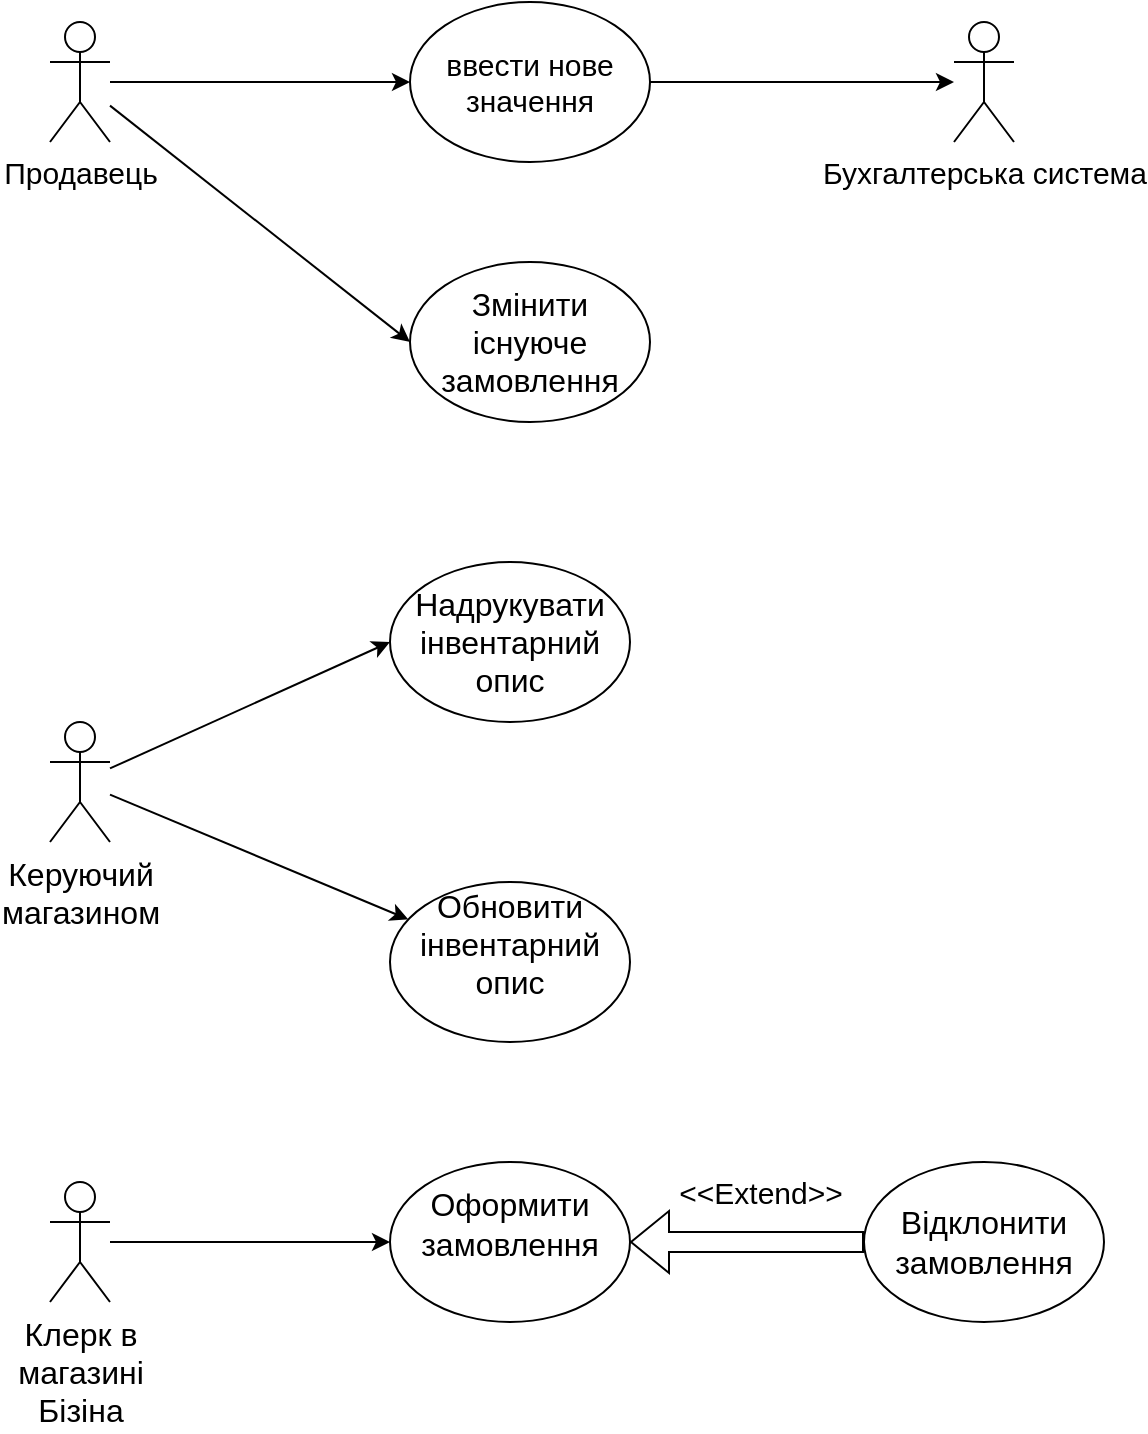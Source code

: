 <mxfile version="26.0.16">
  <diagram name="Страница — 1" id="9GRvXr8Zy24J4mVr865L">
    <mxGraphModel dx="1434" dy="756" grid="1" gridSize="10" guides="1" tooltips="1" connect="1" arrows="1" fold="1" page="1" pageScale="1" pageWidth="827" pageHeight="1169" math="0" shadow="0">
      <root>
        <mxCell id="0" />
        <mxCell id="1" parent="0" />
        <mxCell id="Od3M2AB7JYsDP9y4lrp4-1" value="Продавець" style="shape=umlActor;verticalLabelPosition=bottom;verticalAlign=top;html=1;outlineConnect=0;fontSize=15;fontFamily=Helvetica;" parent="1" vertex="1">
          <mxGeometry x="120" y="265" width="30" height="60" as="geometry" />
        </mxCell>
        <mxCell id="Od3M2AB7JYsDP9y4lrp4-3" value="ввести нове значення" style="ellipse;whiteSpace=wrap;html=1;fontFamily=Helvetica;fontSize=15;" parent="1" vertex="1">
          <mxGeometry x="300" y="255" width="120" height="80" as="geometry" />
        </mxCell>
        <mxCell id="Od3M2AB7JYsDP9y4lrp4-4" value="&lt;span id=&quot;docs-internal-guid-50df3b2d-7fff-fedf-c221-4941203f4315&quot;&gt;&lt;span style=&quot;font-size: 12pt; background-color: transparent; font-variant-numeric: normal; font-variant-east-asian: normal; font-variant-alternates: normal; font-variant-position: normal; font-variant-emoji: normal; vertical-align: baseline; white-space-collapse: preserve;&quot;&gt;&lt;font style=&quot;color: light-dark(rgb(0, 0, 0), rgb(255, 255, 255));&quot;&gt;Змінити існуюче замовлення&lt;/font&gt;&lt;/span&gt;&lt;/span&gt;" style="ellipse;whiteSpace=wrap;html=1;fontFamily=Helvetica;fontSize=15;" parent="1" vertex="1">
          <mxGeometry x="300" y="385" width="120" height="80" as="geometry" />
        </mxCell>
        <mxCell id="Od3M2AB7JYsDP9y4lrp4-6" value="" style="endArrow=classic;html=1;rounded=0;entryX=0;entryY=0.5;entryDx=0;entryDy=0;fontFamily=Helvetica;fontSize=15;" parent="1" source="Od3M2AB7JYsDP9y4lrp4-1" target="Od3M2AB7JYsDP9y4lrp4-4" edge="1">
          <mxGeometry width="50" height="50" relative="1" as="geometry">
            <mxPoint x="250" y="535" as="sourcePoint" />
            <mxPoint x="300" y="485" as="targetPoint" />
          </mxGeometry>
        </mxCell>
        <mxCell id="Od3M2AB7JYsDP9y4lrp4-7" value="" style="endArrow=classic;html=1;rounded=0;entryX=0;entryY=0.5;entryDx=0;entryDy=0;fontFamily=Helvetica;fontSize=15;" parent="1" source="Od3M2AB7JYsDP9y4lrp4-1" target="Od3M2AB7JYsDP9y4lrp4-3" edge="1">
          <mxGeometry width="50" height="50" relative="1" as="geometry">
            <mxPoint x="250" y="535" as="sourcePoint" />
            <mxPoint x="300" y="485" as="targetPoint" />
          </mxGeometry>
        </mxCell>
        <mxCell id="Od3M2AB7JYsDP9y4lrp4-8" value="&lt;span id=&quot;docs-internal-guid-d53bb96a-7fff-5f7c-4c9c-ce3835ca8b39&quot;&gt;&lt;span style=&quot;font-size: 12pt; color: rgb(0, 0, 0); background-color: transparent; font-variant-numeric: normal; font-variant-east-asian: normal; font-variant-alternates: normal; font-variant-position: normal; font-variant-emoji: normal; vertical-align: baseline; white-space-collapse: preserve;&quot;&gt;Надрукувати інвентарний опис&lt;/span&gt;&lt;/span&gt;" style="ellipse;whiteSpace=wrap;html=1;fontFamily=Helvetica;fontSize=15;" parent="1" vertex="1">
          <mxGeometry x="290" y="535" width="120" height="80" as="geometry" />
        </mxCell>
        <mxCell id="Od3M2AB7JYsDP9y4lrp4-9" value="&#xa;&lt;b id=&quot;docs-internal-guid-5e5eb576-7fff-8a3f-d154-452c90cc8c2f&quot; style=&quot;font-weight:normal;&quot;&gt;&lt;span style=&quot;font-size: 12pt; color: rgb(0, 0, 0); background-color: transparent; font-weight: 400; font-style: normal; font-variant: normal; text-decoration: none; vertical-align: baseline; white-space: pre-wrap;&quot;&gt;Обновити інвентарний опис&lt;/span&gt;&lt;/b&gt;&#xa;&#xa;" style="ellipse;whiteSpace=wrap;html=1;fontFamily=Helvetica;fontSize=15;" parent="1" vertex="1">
          <mxGeometry x="290" y="695" width="120" height="80" as="geometry" />
        </mxCell>
        <mxCell id="Od3M2AB7JYsDP9y4lrp4-10" value="&#xa;&lt;b id=&quot;docs-internal-guid-3a001b0d-7fff-acda-2b60-45e197c3642b&quot; style=&quot;font-weight:normal;&quot;&gt;&lt;span style=&quot;font-size: 12pt; color: rgb(0, 0, 0); background-color: transparent; font-weight: 400; font-style: normal; font-variant: normal; text-decoration: none; vertical-align: baseline; white-space: pre-wrap;&quot;&gt;Оформити замовлення&lt;/span&gt;&lt;/b&gt;&#xa;&#xa;" style="ellipse;whiteSpace=wrap;html=1;fontFamily=Helvetica;fontSize=15;" parent="1" vertex="1">
          <mxGeometry x="290" y="835" width="120" height="80" as="geometry" />
        </mxCell>
        <mxCell id="Od3M2AB7JYsDP9y4lrp4-11" value="&lt;span id=&quot;docs-internal-guid-d8070686-7fff-dec4-878a-1f3fb1e250ed&quot;&gt;&lt;span style=&quot;font-size: 12pt; color: rgb(0, 0, 0); background-color: transparent; font-variant-numeric: normal; font-variant-east-asian: normal; font-variant-alternates: normal; font-variant-position: normal; font-variant-emoji: normal; vertical-align: baseline; white-space-collapse: preserve;&quot;&gt;Відклонити замовлення&lt;/span&gt;&lt;/span&gt;" style="ellipse;whiteSpace=wrap;html=1;fontFamily=Helvetica;fontSize=15;" parent="1" vertex="1">
          <mxGeometry x="527" y="835" width="120" height="80" as="geometry" />
        </mxCell>
        <mxCell id="Od3M2AB7JYsDP9y4lrp4-12" value="Бухгалтерська система&lt;div&gt;&lt;br&gt;&lt;/div&gt;" style="shape=umlActor;verticalLabelPosition=bottom;verticalAlign=top;html=1;outlineConnect=0;fontFamily=Helvetica;fontSize=15;" parent="1" vertex="1">
          <mxGeometry x="572" y="265" width="30" height="60" as="geometry" />
        </mxCell>
        <mxCell id="Od3M2AB7JYsDP9y4lrp4-13" value="" style="endArrow=classic;html=1;rounded=0;exitX=1;exitY=0.5;exitDx=0;exitDy=0;fontFamily=Helvetica;fontSize=15;" parent="1" source="Od3M2AB7JYsDP9y4lrp4-3" target="Od3M2AB7JYsDP9y4lrp4-12" edge="1">
          <mxGeometry width="50" height="50" relative="1" as="geometry">
            <mxPoint x="310" y="655" as="sourcePoint" />
            <mxPoint x="360" y="605" as="targetPoint" />
          </mxGeometry>
        </mxCell>
        <mxCell id="Od3M2AB7JYsDP9y4lrp4-14" value="&lt;span id=&quot;docs-internal-guid-5a6aeefe-7fff-5760-7ca2-a2f81deb77d2&quot;&gt;&lt;span style=&quot;font-size: 12pt; color: rgb(0, 0, 0); background-color: transparent; font-variant-numeric: normal; font-variant-east-asian: normal; font-variant-alternates: normal; font-variant-position: normal; font-variant-emoji: normal; vertical-align: baseline; white-space: pre-wrap;&quot;&gt;Керуючий магазином&lt;/span&gt;&lt;/span&gt;" style="shape=umlActor;verticalLabelPosition=bottom;verticalAlign=top;html=1;outlineConnect=0;fontFamily=Helvetica;fontSize=15;" parent="1" vertex="1">
          <mxGeometry x="120" y="615" width="30" height="60" as="geometry" />
        </mxCell>
        <mxCell id="Od3M2AB7JYsDP9y4lrp4-15" value="&lt;span id=&quot;docs-internal-guid-3f1e1817-7fff-8f03-f49e-94d013aba894&quot;&gt;&lt;span style=&quot;font-size: 12pt; color: rgb(0, 0, 0); background-color: transparent; font-variant-numeric: normal; font-variant-east-asian: normal; font-variant-alternates: normal; font-variant-position: normal; font-variant-emoji: normal; vertical-align: baseline; white-space: pre-wrap;&quot;&gt;Клерк в магазині Бізіна&lt;/span&gt;&lt;/span&gt;" style="shape=umlActor;verticalLabelPosition=bottom;verticalAlign=top;html=1;outlineConnect=0;fontFamily=Helvetica;fontSize=15;" parent="1" vertex="1">
          <mxGeometry x="120" y="845" width="30" height="60" as="geometry" />
        </mxCell>
        <mxCell id="Od3M2AB7JYsDP9y4lrp4-16" value="" style="endArrow=classic;html=1;rounded=0;entryX=0;entryY=0.5;entryDx=0;entryDy=0;fontFamily=Helvetica;fontSize=15;" parent="1" source="Od3M2AB7JYsDP9y4lrp4-14" target="Od3M2AB7JYsDP9y4lrp4-8" edge="1">
          <mxGeometry width="50" height="50" relative="1" as="geometry">
            <mxPoint x="240" y="655" as="sourcePoint" />
            <mxPoint x="290" y="605" as="targetPoint" />
          </mxGeometry>
        </mxCell>
        <mxCell id="Od3M2AB7JYsDP9y4lrp4-17" value="" style="endArrow=classic;html=1;rounded=0;fontFamily=Helvetica;fontSize=15;" parent="1" source="Od3M2AB7JYsDP9y4lrp4-14" target="Od3M2AB7JYsDP9y4lrp4-9" edge="1">
          <mxGeometry width="50" height="50" relative="1" as="geometry">
            <mxPoint x="240" y="655" as="sourcePoint" />
            <mxPoint x="290" y="605" as="targetPoint" />
          </mxGeometry>
        </mxCell>
        <mxCell id="Od3M2AB7JYsDP9y4lrp4-18" value="" style="endArrow=classic;html=1;rounded=0;fontFamily=Helvetica;fontSize=15;" parent="1" source="Od3M2AB7JYsDP9y4lrp4-15" target="Od3M2AB7JYsDP9y4lrp4-10" edge="1">
          <mxGeometry width="50" height="50" relative="1" as="geometry">
            <mxPoint x="240" y="775" as="sourcePoint" />
            <mxPoint x="290" y="725" as="targetPoint" />
          </mxGeometry>
        </mxCell>
        <mxCell id="Od3M2AB7JYsDP9y4lrp4-19" value="" style="shape=flexArrow;endArrow=classic;html=1;rounded=0;exitX=0;exitY=0.5;exitDx=0;exitDy=0;entryX=1;entryY=0.5;entryDx=0;entryDy=0;fontFamily=Helvetica;fontSize=15;" parent="1" source="Od3M2AB7JYsDP9y4lrp4-11" target="Od3M2AB7JYsDP9y4lrp4-10" edge="1">
          <mxGeometry width="50" height="50" relative="1" as="geometry">
            <mxPoint x="360" y="775" as="sourcePoint" />
            <mxPoint x="410" y="725" as="targetPoint" />
          </mxGeometry>
        </mxCell>
        <mxCell id="Od3M2AB7JYsDP9y4lrp4-23" value="&amp;lt;&amp;lt;Extend&amp;gt;&amp;gt;" style="text;html=1;align=center;verticalAlign=middle;resizable=0;points=[];autosize=1;strokeColor=none;fillColor=none;fontSize=15;" parent="1" vertex="1">
          <mxGeometry x="420" y="835" width="110" height="30" as="geometry" />
        </mxCell>
      </root>
    </mxGraphModel>
  </diagram>
</mxfile>
